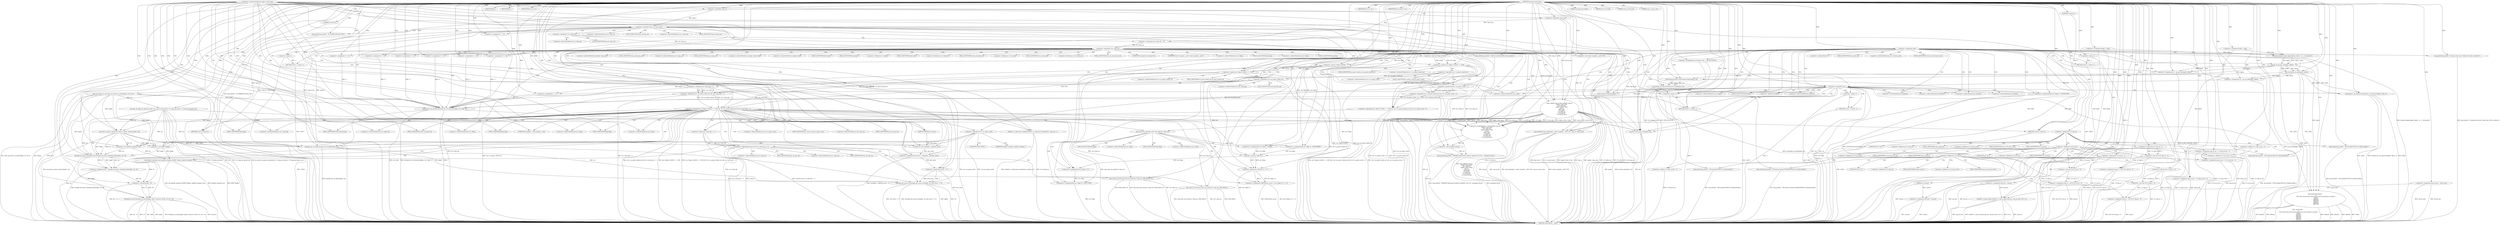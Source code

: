digraph hostapd_notif_assoc {  
"1000116" [label = "(METHOD,hostapd_notif_assoc)" ]
"1000617" [label = "(METHOD_RETURN,int __cdecl)" ]
"1000117" [label = "(PARAM,hostapd_data *hapd)" ]
"1000118" [label = "(PARAM,const u8 *addr)" ]
"1000119" [label = "(PARAM,const u8 *req_ies)" ]
"1000120" [label = "(PARAM,size_t req_ies_len)" ]
"1000121" [label = "(PARAM,int reassoc)" ]
"1000138" [label = "(<operator>.assignment,hapda = hapd)" ]
"1000141" [label = "(<operator>.assignment,addra = addr)" ]
"1000144" [label = "(<operator>.assignment,req_iesa = req_ies)" ]
"1000147" [label = "(<operator>.assignment,req_ies_lena = req_ies_len)" ]
"1000150" [label = "(<operator>.assignment,reassoca = reassoc)" ]
"1000154" [label = "(<operator>.logicalNot,!addr)" ]
"1000157" [label = "(wpa_printf,wpa_printf(2, \"hostapd_notif_assoc: Skip event with no address\"))" ]
"1000160" [label = "(RETURN,return -1;,return -1;)" ]
"1000161" [label = "(<operator>.minus,-1)" ]
"1000163" [label = "(hostapd_logger,hostapd_logger(hapda, addra, 1u, 2, \"associated\"))" ]
"1000169" [label = "(ieee802_11_parse_elems,ieee802_11_parse_elems(req_iesa, req_ies_lena, &v12, 0))" ]
"1000180" [label = "(<operator>.assignment,wpa_ie = (u8 *)(v12.wps_ie - 2))" ]
"1000182" [label = "(<operator>.cast,(u8 *)(v12.wps_ie - 2))" ]
"1000184" [label = "(<operator>.subtraction,v12.wps_ie - 2)" ]
"1000189" [label = "(<operator>.assignment,wpa_ie_len = v12.wps_ie_len + 2)" ]
"1000191" [label = "(<operator>.addition,v12.wps_ie_len + 2)" ]
"1000196" [label = "(wpa_printf,wpa_printf(2, \"STA included WPS IE in (Re)AssocReq\"))" ]
"1000205" [label = "(<operator>.assignment,wpa_ie = (u8 *)(v12.rsn_ie - 2))" ]
"1000207" [label = "(<operator>.cast,(u8 *)(v12.rsn_ie - 2))" ]
"1000209" [label = "(<operator>.subtraction,v12.rsn_ie - 2)" ]
"1000214" [label = "(<operator>.assignment,wpa_ie_len = v12.rsn_ie_len + 2)" ]
"1000216" [label = "(<operator>.addition,v12.rsn_ie_len + 2)" ]
"1000221" [label = "(wpa_printf,wpa_printf(2, \"STA included RSN IE in (Re)AssocReq\"))" ]
"1000230" [label = "(<operator>.assignment,wpa_ie = (u8 *)(v12.wpa_ie - 2))" ]
"1000232" [label = "(<operator>.cast,(u8 *)(v12.wpa_ie - 2))" ]
"1000234" [label = "(<operator>.subtraction,v12.wpa_ie - 2)" ]
"1000239" [label = "(<operator>.assignment,wpa_ie_len = v12.wpa_ie_len + 2)" ]
"1000241" [label = "(<operator>.addition,v12.wpa_ie_len + 2)" ]
"1000246" [label = "(wpa_printf,wpa_printf(2, \"STA included WPA IE in (Re)AssocReq\"))" ]
"1000251" [label = "(IDENTIFIER,L,)" ]
"1000252" [label = "(IDENTIFIER,L,)" ]
"1000253" [label = "(wpa_printf,wpa_printf(2, \"STA did not include WPS/RSN/WPA IE in (Re)AssocReq\"))" ]
"1000256" [label = "(<operator>.assignment,sta = ap_get_sta(hapda, addra))" ]
"1000258" [label = "(ap_get_sta,ap_get_sta(hapda, addra))" ]
"1000262" [label = "(IDENTIFIER,sta,if ( sta ))" ]
"1000264" [label = "(CFXTristimulus2lms,CFXTristimulus2lms(hapda, sta))" ]
"1000267" [label = "(accounting_sta_stop,accounting_sta_stop(hapda, sta))" ]
"1000270" [label = "(<operator>.assignment,sta->timeout_next = STA_NULLFUNC)" ]
"1000277" [label = "(<operator>.assignment,sta = ap_sta_add(hapda, addra))" ]
"1000279" [label = "(ap_sta_add,ap_sta_add(hapda, addra))" ]
"1000283" [label = "(<operator>.logicalNot,!sta)" ]
"1000286" [label = "(hostapd_drv_sta_disassoc,hostapd_drv_sta_disassoc(hapda, addra, 5))" ]
"1000290" [label = "(RETURN,return -1;,return -1;)" ]
"1000291" [label = "(<operator>.minus,-1)" ]
"1000293" [label = "(<operators>.assignmentAnd,sta->flags &= 0xFFFECFFF)" ]
"1000299" [label = "(wpa_printf,wpa_printf(\n      3,\n      \"STA %02x:%02x:%02x:%02x:%02x:%02x not allowed to connect\",\n      *addra,\n      addra[1],\n      addra[2],\n      addra[3],\n      addra[4],\n      addra[5]))" ]
"1000319" [label = "(<operator>.assignment,v7 = 1)" ]
"1000323" [label = "(hostapd_drv_sta_disassoc,hostapd_drv_sta_disassoc(hapda, sta->addr, v7))" ]
"1000329" [label = "(ap_free_sta,ap_free_sta(hapda, sta))" ]
"1000332" [label = "(RETURN,return -1;,return -1;)" ]
"1000333" [label = "(<operator>.minus,-1)" ]
"1000335" [label = "(mbo_ap_check_sta_assoc,mbo_ap_check_sta_assoc(hapda, sta, &v12))" ]
"1000340" [label = "(ap_copy_sta_supp_op_classes,ap_copy_sta_supp_op_classes(sta, v12.supp_op_classes, v12.supp_op_classes_len))" ]
"1000356" [label = "(<operator>.logicalOr,!wpa_ie || !wpa_ie_len)" ]
"1000357" [label = "(<operator>.logicalNot,!wpa_ie)" ]
"1000359" [label = "(<operator>.logicalNot,!wpa_ie_len)" ]
"1000362" [label = "(wpa_printf,wpa_printf(2, \"No WPA/RSN IE from STA\"))" ]
"1000365" [label = "(<operator>.assignment,v7 = 13)" ]
"1000370" [label = "(<operator>.logicalNot,!sta->wpa_sm)" ]
"1000375" [label = "(<operator>.assignment,sta->wpa_sm = v5)" ]
"1000381" [label = "(<operator>.logicalNot,!sta->wpa_sm)" ]
"1000386" [label = "(wpa_printf,wpa_printf(5, \"Failed to initialize WPA state machine\"))" ]
"1000389" [label = "(RETURN,return -1;,return -1;)" ]
"1000390" [label = "(<operator>.minus,-1)" ]
"1000392" [label = "(<operator>.assignment,res = wpa_validate_wpa_ie(\n            hapda->wpa_auth,\n            sta->wpa_sm,\n            hapda->iface->freq,\n            wpa_ie,\n            wpa_ie_len,\n            v12.mdie,\n            v12.mdie_len,\n            v12.owe_dh,\n            v12.owe_dh_len))" ]
"1000394" [label = "(wpa_validate_wpa_ie,wpa_validate_wpa_ie(\n            hapda->wpa_auth,\n            sta->wpa_sm,\n            hapda->iface->freq,\n            wpa_ie,\n            wpa_ie_len,\n            v12.mdie,\n            v12.mdie_len,\n            v12.owe_dh,\n            v12.owe_dh_len))" ]
"1000421" [label = "(IDENTIFIER,res,if ( res ))" ]
"1000423" [label = "(wpa_printf,wpa_printf(2, \"WPA/RSN information element rejected? (res %u)\", (unsigned int)res))" ]
"1000426" [label = "(<operator>.cast,(unsigned int)res)" ]
"1000429" [label = "(wpa_hexdump,wpa_hexdump(2, (const unsigned __int8 *)\"IE\", wpa_ie, wpa_ie_len))" ]
"1000431" [label = "(<operator>.cast,(const unsigned __int8 *)\"IE\")" ]
"1000437" [label = "(IDENTIFIER,res,switch ( res ))" ]
"1000440" [label = "(<operator>.assignment,v7 = 18)" ]
"1000445" [label = "(<operator>.assignment,v7 = 19)" ]
"1000450" [label = "(<operator>.assignment,v7 = 20)" ]
"1000455" [label = "(<operator>.assignment,v7 = 13)" ]
"1000460" [label = "(<operator>.assignment,v7 = 24)" ]
"1000465" [label = "(<operator>.assignment,v7 = 13)" ]
"1000471" [label = "(<operator>.logicalAnd,(sta->flags & 0x402) == 1026 && !sta->sa_query_timed_out && sta->sa_query_count > 0)" ]
"1000472" [label = "(<operator>.equals,(sta->flags & 0x402) == 1026)" ]
"1000473" [label = "(<operator>.and,sta->flags & 0x402)" ]
"1000479" [label = "(<operator>.logicalAnd,!sta->sa_query_timed_out && sta->sa_query_count > 0)" ]
"1000480" [label = "(<operator>.logicalNot,!sta->sa_query_timed_out)" ]
"1000484" [label = "(<operator>.greaterThan,sta->sa_query_count > 0)" ]
"1000489" [label = "(ap_check_sa_query_timeout,ap_check_sa_query_timeout(hapda, sta))" ]
"1000493" [label = "(<operator>.logicalAnd,(sta->flags & 0x402) == 1026 && !sta->sa_query_timed_out && sta->auth_alg != 2)" ]
"1000494" [label = "(<operator>.equals,(sta->flags & 0x402) == 1026)" ]
"1000495" [label = "(<operator>.and,sta->flags & 0x402)" ]
"1000501" [label = "(<operator>.logicalAnd,!sta->sa_query_timed_out && sta->auth_alg != 2)" ]
"1000502" [label = "(<operator>.logicalNot,!sta->sa_query_timed_out)" ]
"1000506" [label = "(<operator>.notEquals,sta->auth_alg != 2)" ]
"1000513" [label = "(<operator>.logicalNot,!sta->sa_query_count)" ]
"1000517" [label = "(xdr_ypbind_resptype_0,xdr_ypbind_resptype_0((XDR *)hapda, (ypbind_resptype *)sta))" ]
"1000518" [label = "(<operator>.cast,(XDR *)hapda)" ]
"1000521" [label = "(<operator>.cast,(ypbind_resptype *)sta)" ]
"1000524" [label = "(<operator>.assignment,eid = hostapd_eid_assoc_comeback_time(hapda, sta, v9))" ]
"1000526" [label = "(hostapd_eid_assoc_comeback_time,hostapd_eid_assoc_comeback_time(hapda, sta, v9))" ]
"1000530" [label = "(hostapd_sta_assoc,hostapd_sta_assoc(hapda, addra, reassoca, 0x1Eu, v9, eid - v9))" ]
"1000536" [label = "(<operator>.subtraction,eid - v9)" ]
"1000539" [label = "(RETURN,return 0;,return 0;)" ]
"1000540" [label = "(LITERAL,0,return 0;)" ]
"1000542" [label = "(wpa_auth_uses_mfp,wpa_auth_uses_mfp(sta->wpa_sm))" ]
"1000546" [label = "(<operators>.assignmentOr,sta->flags |= 0x400u)" ]
"1000552" [label = "(<operators>.assignmentAnd,sta->flags &= 0xFFFFFBFF)" ]
"1000557" [label = "(<operator>.assignment,LOBYTE(new_assoc) = (sta->flags & 2) == 0)" ]
"1000558" [label = "(LOBYTE,LOBYTE(new_assoc))" ]
"1000560" [label = "(<operator>.equals,(sta->flags & 2) == 0)" ]
"1000561" [label = "(<operator>.and,sta->flags & 2)" ]
"1000567" [label = "(<operator>.assignment,new_assoc = (unsigned __int8)new_assoc)" ]
"1000569" [label = "(<operator>.cast,(unsigned __int8)new_assoc)" ]
"1000572" [label = "(<operators>.assignmentOr,sta->flags |= 3u)" ]
"1000577" [label = "(<operators>.assignmentAnd,sta->flags &= 0xFFF7FFFF)" ]
"1000582" [label = "(hostapd_set_sta_flags,hostapd_set_sta_flags(hapda, sta))" ]
"1000586" [label = "(<operator>.logicalAnd,reassoca && sta->auth_alg == 2)" ]
"1000588" [label = "(<operator>.equals,sta->auth_alg == 2)" ]
"1000593" [label = "(wpa_auth_sm_event,wpa_auth_sm_event(sta->wpa_sm, WPA_ASSOC_FT))" ]
"1000599" [label = "(wpa_auth_sm_event,wpa_auth_sm_event(sta->wpa_sm, WPA_ASSOC))" ]
"1000604" [label = "(hostapd_new_assoc_sta,hostapd_new_assoc_sta(hapda, sta, new_assoc == 0))" ]
"1000607" [label = "(<operator>.equals,new_assoc == 0)" ]
"1000610" [label = "(ieee802_1x_notify_port_enabled,ieee802_1x_notify_port_enabled(sta->eapol_sm, 1))" ]
"1000615" [label = "(RETURN,return 0;,return 0;)" ]
"1000616" [label = "(LITERAL,0,return 0;)" ]
"1000172" [label = "(<operator>.addressOf,&v12)" ]
"1000176" [label = "(<operator>.fieldAccess,v12.wps_ie)" ]
"1000178" [label = "(FIELD_IDENTIFIER,wps_ie,wps_ie)" ]
"1000183" [label = "(UNKNOWN,u8 *,u8 *)" ]
"1000185" [label = "(<operator>.fieldAccess,v12.wps_ie)" ]
"1000187" [label = "(FIELD_IDENTIFIER,wps_ie,wps_ie)" ]
"1000192" [label = "(<operator>.fieldAccess,v12.wps_ie_len)" ]
"1000194" [label = "(FIELD_IDENTIFIER,wps_ie_len,wps_ie_len)" ]
"1000201" [label = "(<operator>.fieldAccess,v12.rsn_ie)" ]
"1000203" [label = "(FIELD_IDENTIFIER,rsn_ie,rsn_ie)" ]
"1000208" [label = "(UNKNOWN,u8 *,u8 *)" ]
"1000210" [label = "(<operator>.fieldAccess,v12.rsn_ie)" ]
"1000212" [label = "(FIELD_IDENTIFIER,rsn_ie,rsn_ie)" ]
"1000217" [label = "(<operator>.fieldAccess,v12.rsn_ie_len)" ]
"1000219" [label = "(FIELD_IDENTIFIER,rsn_ie_len,rsn_ie_len)" ]
"1000226" [label = "(<operator>.fieldAccess,v12.wpa_ie)" ]
"1000228" [label = "(FIELD_IDENTIFIER,wpa_ie,wpa_ie)" ]
"1000233" [label = "(UNKNOWN,u8 *,u8 *)" ]
"1000235" [label = "(<operator>.fieldAccess,v12.wpa_ie)" ]
"1000237" [label = "(FIELD_IDENTIFIER,wpa_ie,wpa_ie)" ]
"1000242" [label = "(<operator>.fieldAccess,v12.wpa_ie_len)" ]
"1000244" [label = "(FIELD_IDENTIFIER,wpa_ie_len,wpa_ie_len)" ]
"1000271" [label = "(<operator>.indirectFieldAccess,sta->timeout_next)" ]
"1000273" [label = "(FIELD_IDENTIFIER,timeout_next,timeout_next)" ]
"1000294" [label = "(<operator>.indirectFieldAccess,sta->flags)" ]
"1000296" [label = "(FIELD_IDENTIFIER,flags,flags)" ]
"1000302" [label = "(<operator>.indirection,*addra)" ]
"1000304" [label = "(<operator>.indirectIndexAccess,addra[1])" ]
"1000307" [label = "(<operator>.indirectIndexAccess,addra[2])" ]
"1000310" [label = "(<operator>.indirectIndexAccess,addra[3])" ]
"1000313" [label = "(<operator>.indirectIndexAccess,addra[4])" ]
"1000316" [label = "(<operator>.indirectIndexAccess,addra[5])" ]
"1000325" [label = "(<operator>.indirectFieldAccess,sta->addr)" ]
"1000327" [label = "(FIELD_IDENTIFIER,addr,addr)" ]
"1000349" [label = "(<operator>.indirectFieldAccess,hapda->conf->wpa)" ]
"1000371" [label = "(<operator>.indirectFieldAccess,sta->wpa_sm)" ]
"1000373" [label = "(FIELD_IDENTIFIER,wpa_sm,wpa_sm)" ]
"1000376" [label = "(<operator>.indirectFieldAccess,sta->wpa_sm)" ]
"1000378" [label = "(FIELD_IDENTIFIER,wpa_sm,wpa_sm)" ]
"1000382" [label = "(<operator>.indirectFieldAccess,sta->wpa_sm)" ]
"1000384" [label = "(FIELD_IDENTIFIER,wpa_sm,wpa_sm)" ]
"1000395" [label = "(<operator>.indirectFieldAccess,hapda->wpa_auth)" ]
"1000397" [label = "(FIELD_IDENTIFIER,wpa_auth,wpa_auth)" ]
"1000398" [label = "(<operator>.indirectFieldAccess,sta->wpa_sm)" ]
"1000400" [label = "(FIELD_IDENTIFIER,wpa_sm,wpa_sm)" ]
"1000401" [label = "(<operator>.indirectFieldAccess,hapda->iface->freq)" ]
"1000402" [label = "(<operator>.indirectFieldAccess,hapda->iface)" ]
"1000404" [label = "(FIELD_IDENTIFIER,iface,iface)" ]
"1000405" [label = "(FIELD_IDENTIFIER,freq,freq)" ]
"1000408" [label = "(<operator>.fieldAccess,v12.mdie)" ]
"1000410" [label = "(FIELD_IDENTIFIER,mdie,mdie)" ]
"1000411" [label = "(<operator>.fieldAccess,v12.mdie_len)" ]
"1000413" [label = "(FIELD_IDENTIFIER,mdie_len,mdie_len)" ]
"1000414" [label = "(<operator>.fieldAccess,v12.owe_dh)" ]
"1000416" [label = "(FIELD_IDENTIFIER,owe_dh,owe_dh)" ]
"1000417" [label = "(<operator>.fieldAccess,v12.owe_dh_len)" ]
"1000419" [label = "(FIELD_IDENTIFIER,owe_dh_len,owe_dh_len)" ]
"1000427" [label = "(UNKNOWN,unsigned int,unsigned int)" ]
"1000432" [label = "(UNKNOWN,const unsigned __int8 *,const unsigned __int8 *)" ]
"1000474" [label = "(<operator>.indirectFieldAccess,sta->flags)" ]
"1000476" [label = "(FIELD_IDENTIFIER,flags,flags)" ]
"1000481" [label = "(<operator>.indirectFieldAccess,sta->sa_query_timed_out)" ]
"1000483" [label = "(FIELD_IDENTIFIER,sa_query_timed_out,sa_query_timed_out)" ]
"1000485" [label = "(<operator>.indirectFieldAccess,sta->sa_query_count)" ]
"1000487" [label = "(FIELD_IDENTIFIER,sa_query_count,sa_query_count)" ]
"1000496" [label = "(<operator>.indirectFieldAccess,sta->flags)" ]
"1000498" [label = "(FIELD_IDENTIFIER,flags,flags)" ]
"1000503" [label = "(<operator>.indirectFieldAccess,sta->sa_query_timed_out)" ]
"1000505" [label = "(FIELD_IDENTIFIER,sa_query_timed_out,sa_query_timed_out)" ]
"1000507" [label = "(<operator>.indirectFieldAccess,sta->auth_alg)" ]
"1000509" [label = "(FIELD_IDENTIFIER,auth_alg,auth_alg)" ]
"1000514" [label = "(<operator>.indirectFieldAccess,sta->sa_query_count)" ]
"1000516" [label = "(FIELD_IDENTIFIER,sa_query_count,sa_query_count)" ]
"1000519" [label = "(UNKNOWN,XDR *,XDR *)" ]
"1000522" [label = "(UNKNOWN,ypbind_resptype *,ypbind_resptype *)" ]
"1000543" [label = "(<operator>.indirectFieldAccess,sta->wpa_sm)" ]
"1000545" [label = "(FIELD_IDENTIFIER,wpa_sm,wpa_sm)" ]
"1000547" [label = "(<operator>.indirectFieldAccess,sta->flags)" ]
"1000549" [label = "(FIELD_IDENTIFIER,flags,flags)" ]
"1000553" [label = "(<operator>.indirectFieldAccess,sta->flags)" ]
"1000555" [label = "(FIELD_IDENTIFIER,flags,flags)" ]
"1000562" [label = "(<operator>.indirectFieldAccess,sta->flags)" ]
"1000564" [label = "(FIELD_IDENTIFIER,flags,flags)" ]
"1000570" [label = "(UNKNOWN,unsigned __int8,unsigned __int8)" ]
"1000573" [label = "(<operator>.indirectFieldAccess,sta->flags)" ]
"1000575" [label = "(FIELD_IDENTIFIER,flags,flags)" ]
"1000578" [label = "(<operator>.indirectFieldAccess,sta->flags)" ]
"1000580" [label = "(FIELD_IDENTIFIER,flags,flags)" ]
"1000589" [label = "(<operator>.indirectFieldAccess,sta->auth_alg)" ]
"1000591" [label = "(FIELD_IDENTIFIER,auth_alg,auth_alg)" ]
"1000594" [label = "(<operator>.indirectFieldAccess,sta->wpa_sm)" ]
"1000596" [label = "(FIELD_IDENTIFIER,wpa_sm,wpa_sm)" ]
"1000600" [label = "(<operator>.indirectFieldAccess,sta->wpa_sm)" ]
"1000602" [label = "(FIELD_IDENTIFIER,wpa_sm,wpa_sm)" ]
"1000611" [label = "(<operator>.indirectFieldAccess,sta->eapol_sm)" ]
"1000613" [label = "(FIELD_IDENTIFIER,eapol_sm,eapol_sm)" ]
  "1000290" -> "1000617"  [ label = "DDG: <RET>"] 
  "1000615" -> "1000617"  [ label = "DDG: <RET>"] 
  "1000389" -> "1000617"  [ label = "DDG: <RET>"] 
  "1000332" -> "1000617"  [ label = "DDG: <RET>"] 
  "1000539" -> "1000617"  [ label = "DDG: <RET>"] 
  "1000277" -> "1000617"  [ label = "DDG: ap_sta_add(hapda, addra)"] 
  "1000258" -> "1000617"  [ label = "DDG: addra"] 
  "1000530" -> "1000617"  [ label = "DDG: hostapd_sta_assoc(hapda, addra, reassoca, 0x1Eu, v9, eid - v9)"] 
  "1000180" -> "1000617"  [ label = "DDG: wpa_ie"] 
  "1000293" -> "1000617"  [ label = "DDG: sta->flags"] 
  "1000161" -> "1000617"  [ label = "DDG: -1"] 
  "1000267" -> "1000617"  [ label = "DDG: accounting_sta_stop(hapda, sta)"] 
  "1000530" -> "1000617"  [ label = "DDG: reassoca"] 
  "1000582" -> "1000617"  [ label = "DDG: hostapd_set_sta_flags(hapda, sta)"] 
  "1000494" -> "1000617"  [ label = "DDG: sta->flags & 0x402"] 
  "1000340" -> "1000617"  [ label = "DDG: v12.supp_op_classes"] 
  "1000517" -> "1000617"  [ label = "DDG: (XDR *)hapda"] 
  "1000599" -> "1000617"  [ label = "DDG: sta->wpa_sm"] 
  "1000577" -> "1000617"  [ label = "DDG: sta->flags"] 
  "1000299" -> "1000617"  [ label = "DDG: addra[5]"] 
  "1000189" -> "1000617"  [ label = "DDG: v12.wps_ie_len + 2"] 
  "1000530" -> "1000617"  [ label = "DDG: eid - v9"] 
  "1000501" -> "1000617"  [ label = "DDG: !sta->sa_query_timed_out"] 
  "1000392" -> "1000617"  [ label = "DDG: wpa_validate_wpa_ie(\n            hapda->wpa_auth,\n            sta->wpa_sm,\n            hapda->iface->freq,\n            wpa_ie,\n            wpa_ie_len,\n            v12.mdie,\n            v12.mdie_len,\n            v12.owe_dh,\n            v12.owe_dh_len)"] 
  "1000394" -> "1000617"  [ label = "DDG: wpa_ie_len"] 
  "1000335" -> "1000617"  [ label = "DDG: mbo_ap_check_sta_assoc(hapda, sta, &v12)"] 
  "1000163" -> "1000617"  [ label = "DDG: hostapd_logger(hapda, addra, 1u, 2, \"associated\")"] 
  "1000138" -> "1000617"  [ label = "DDG: hapda"] 
  "1000299" -> "1000617"  [ label = "DDG: addra[2]"] 
  "1000495" -> "1000617"  [ label = "DDG: sta->flags"] 
  "1000323" -> "1000617"  [ label = "DDG: sta->addr"] 
  "1000329" -> "1000617"  [ label = "DDG: hapda"] 
  "1000588" -> "1000617"  [ label = "DDG: sta->auth_alg"] 
  "1000517" -> "1000617"  [ label = "DDG: xdr_ypbind_resptype_0((XDR *)hapda, (ypbind_resptype *)sta)"] 
  "1000256" -> "1000617"  [ label = "DDG: ap_get_sta(hapda, addra)"] 
  "1000141" -> "1000617"  [ label = "DDG: addra"] 
  "1000394" -> "1000617"  [ label = "DDG: v12.owe_dh_len"] 
  "1000182" -> "1000617"  [ label = "DDG: v12.wps_ie - 2"] 
  "1000429" -> "1000617"  [ label = "DDG: (const unsigned __int8 *)\"IE\""] 
  "1000610" -> "1000617"  [ label = "DDG: sta->eapol_sm"] 
  "1000593" -> "1000617"  [ label = "DDG: sta->wpa_sm"] 
  "1000604" -> "1000617"  [ label = "DDG: hapda"] 
  "1000323" -> "1000617"  [ label = "DDG: hostapd_drv_sta_disassoc(hapda, sta->addr, v7)"] 
  "1000513" -> "1000617"  [ label = "DDG: sta->sa_query_count"] 
  "1000394" -> "1000617"  [ label = "DDG: hapda->iface->freq"] 
  "1000246" -> "1000617"  [ label = "DDG: wpa_printf(2, \"STA included WPA IE in (Re)AssocReq\")"] 
  "1000157" -> "1000617"  [ label = "DDG: wpa_printf(2, \"hostapd_notif_assoc: Skip event with no address\")"] 
  "1000299" -> "1000617"  [ label = "DDG: addra[4]"] 
  "1000216" -> "1000617"  [ label = "DDG: v12.rsn_ie_len"] 
  "1000392" -> "1000617"  [ label = "DDG: res"] 
  "1000221" -> "1000617"  [ label = "DDG: wpa_printf(2, \"STA included RSN IE in (Re)AssocReq\")"] 
  "1000394" -> "1000617"  [ label = "DDG: wpa_ie"] 
  "1000593" -> "1000617"  [ label = "DDG: WPA_ASSOC_FT"] 
  "1000150" -> "1000617"  [ label = "DDG: reassoc"] 
  "1000232" -> "1000617"  [ label = "DDG: v12.wpa_ie - 2"] 
  "1000121" -> "1000617"  [ label = "DDG: reassoc"] 
  "1000270" -> "1000617"  [ label = "DDG: STA_NULLFUNC"] 
  "1000283" -> "1000617"  [ label = "DDG: !sta"] 
  "1000356" -> "1000617"  [ label = "DDG: !wpa_ie || !wpa_ie_len"] 
  "1000381" -> "1000617"  [ label = "DDG: sta->wpa_sm"] 
  "1000493" -> "1000617"  [ label = "DDG: !sta->sa_query_timed_out && sta->auth_alg != 2"] 
  "1000480" -> "1000617"  [ label = "DDG: sta->sa_query_timed_out"] 
  "1000586" -> "1000617"  [ label = "DDG: sta->auth_alg == 2"] 
  "1000239" -> "1000617"  [ label = "DDG: v12.wpa_ie_len + 2"] 
  "1000299" -> "1000617"  [ label = "DDG: *addra"] 
  "1000513" -> "1000617"  [ label = "DDG: !sta->sa_query_count"] 
  "1000604" -> "1000617"  [ label = "DDG: sta"] 
  "1000607" -> "1000617"  [ label = "DDG: new_assoc"] 
  "1000340" -> "1000617"  [ label = "DDG: sta"] 
  "1000557" -> "1000617"  [ label = "DDG: LOBYTE(new_assoc)"] 
  "1000423" -> "1000617"  [ label = "DDG: (unsigned int)res"] 
  "1000147" -> "1000617"  [ label = "DDG: req_ies_len"] 
  "1000340" -> "1000617"  [ label = "DDG: v12.supp_op_classes_len"] 
  "1000479" -> "1000617"  [ label = "DDG: !sta->sa_query_timed_out"] 
  "1000180" -> "1000617"  [ label = "DDG: (u8 *)(v12.wps_ie - 2)"] 
  "1000599" -> "1000617"  [ label = "DDG: WPA_ASSOC"] 
  "1000147" -> "1000617"  [ label = "DDG: req_ies_lena"] 
  "1000253" -> "1000617"  [ label = "DDG: wpa_printf(2, \"STA did not include WPS/RSN/WPA IE in (Re)AssocReq\")"] 
  "1000154" -> "1000617"  [ label = "DDG: addr"] 
  "1000299" -> "1000617"  [ label = "DDG: addra[3]"] 
  "1000189" -> "1000617"  [ label = "DDG: wpa_ie_len"] 
  "1000501" -> "1000617"  [ label = "DDG: sta->auth_alg != 2"] 
  "1000604" -> "1000617"  [ label = "DDG: new_assoc == 0"] 
  "1000526" -> "1000617"  [ label = "DDG: sta"] 
  "1000214" -> "1000617"  [ label = "DDG: wpa_ie_len"] 
  "1000270" -> "1000617"  [ label = "DDG: sta->timeout_next"] 
  "1000299" -> "1000617"  [ label = "DDG: addra[1]"] 
  "1000524" -> "1000617"  [ label = "DDG: hostapd_eid_assoc_comeback_time(hapda, sta, v9)"] 
  "1000286" -> "1000617"  [ label = "DDG: addra"] 
  "1000230" -> "1000617"  [ label = "DDG: (u8 *)(v12.wpa_ie - 2)"] 
  "1000394" -> "1000617"  [ label = "DDG: hapda->wpa_auth"] 
  "1000184" -> "1000617"  [ label = "DDG: v12.wps_ie"] 
  "1000205" -> "1000617"  [ label = "DDG: (u8 *)(v12.rsn_ie - 2)"] 
  "1000356" -> "1000617"  [ label = "DDG: !wpa_ie_len"] 
  "1000375" -> "1000617"  [ label = "DDG: v5"] 
  "1000169" -> "1000617"  [ label = "DDG: req_iesa"] 
  "1000291" -> "1000617"  [ label = "DDG: -1"] 
  "1000286" -> "1000617"  [ label = "DDG: hostapd_drv_sta_disassoc(hapda, addra, 5)"] 
  "1000593" -> "1000617"  [ label = "DDG: wpa_auth_sm_event(sta->wpa_sm, WPA_ASSOC_FT)"] 
  "1000230" -> "1000617"  [ label = "DDG: wpa_ie"] 
  "1000599" -> "1000617"  [ label = "DDG: wpa_auth_sm_event(sta->wpa_sm, WPA_ASSOC)"] 
  "1000286" -> "1000617"  [ label = "DDG: hapda"] 
  "1000557" -> "1000617"  [ label = "DDG: (sta->flags & 2) == 0"] 
  "1000394" -> "1000617"  [ label = "DDG: v12.mdie_len"] 
  "1000502" -> "1000617"  [ label = "DDG: sta->sa_query_timed_out"] 
  "1000530" -> "1000617"  [ label = "DDG: v9"] 
  "1000169" -> "1000617"  [ label = "DDG: req_ies_lena"] 
  "1000394" -> "1000617"  [ label = "DDG: v12.mdie"] 
  "1000429" -> "1000617"  [ label = "DDG: wpa_ie"] 
  "1000207" -> "1000617"  [ label = "DDG: v12.rsn_ie - 2"] 
  "1000586" -> "1000617"  [ label = "DDG: reassoca"] 
  "1000279" -> "1000617"  [ label = "DDG: addra"] 
  "1000394" -> "1000617"  [ label = "DDG: sta->wpa_sm"] 
  "1000471" -> "1000617"  [ label = "DDG: !sta->sa_query_timed_out && sta->sa_query_count > 0"] 
  "1000506" -> "1000617"  [ label = "DDG: sta->auth_alg"] 
  "1000530" -> "1000617"  [ label = "DDG: addra"] 
  "1000423" -> "1000617"  [ label = "DDG: wpa_printf(2, \"WPA/RSN information element rejected? (res %u)\", (unsigned int)res)"] 
  "1000191" -> "1000617"  [ label = "DDG: v12.wps_ie_len"] 
  "1000567" -> "1000617"  [ label = "DDG: (unsigned __int8)new_assoc"] 
  "1000323" -> "1000617"  [ label = "DDG: v7"] 
  "1000335" -> "1000617"  [ label = "DDG: hapda"] 
  "1000536" -> "1000617"  [ label = "DDG: eid"] 
  "1000489" -> "1000617"  [ label = "DDG: ap_check_sa_query_timeout(hapda, sta)"] 
  "1000205" -> "1000617"  [ label = "DDG: wpa_ie"] 
  "1000586" -> "1000617"  [ label = "DDG: reassoca && sta->auth_alg == 2"] 
  "1000329" -> "1000617"  [ label = "DDG: ap_free_sta(hapda, sta)"] 
  "1000196" -> "1000617"  [ label = "DDG: wpa_printf(2, \"STA included WPS IE in (Re)AssocReq\")"] 
  "1000299" -> "1000617"  [ label = "DDG: wpa_printf(\n      3,\n      \"STA %02x:%02x:%02x:%02x:%02x:%02x not allowed to connect\",\n      *addra,\n      addra[1],\n      addra[2],\n      addra[3],\n      addra[4],\n      addra[5])"] 
  "1000610" -> "1000617"  [ label = "DDG: ieee802_1x_notify_port_enabled(sta->eapol_sm, 1)"] 
  "1000426" -> "1000617"  [ label = "DDG: res"] 
  "1000241" -> "1000617"  [ label = "DDG: v12.wpa_ie_len"] 
  "1000479" -> "1000617"  [ label = "DDG: sta->sa_query_count > 0"] 
  "1000169" -> "1000617"  [ label = "DDG: ieee802_11_parse_elems(req_iesa, req_ies_lena, &v12, 0)"] 
  "1000493" -> "1000617"  [ label = "DDG: (sta->flags & 0x402) == 1026"] 
  "1000493" -> "1000617"  [ label = "DDG: (sta->flags & 0x402) == 1026 && !sta->sa_query_timed_out && sta->auth_alg != 2"] 
  "1000138" -> "1000617"  [ label = "DDG: hapd"] 
  "1000264" -> "1000617"  [ label = "DDG: CFXTristimulus2lms(hapda, sta)"] 
  "1000144" -> "1000617"  [ label = "DDG: req_iesa"] 
  "1000214" -> "1000617"  [ label = "DDG: v12.rsn_ie_len + 2"] 
  "1000356" -> "1000617"  [ label = "DDG: !wpa_ie"] 
  "1000209" -> "1000617"  [ label = "DDG: v12.rsn_ie"] 
  "1000283" -> "1000617"  [ label = "DDG: sta"] 
  "1000604" -> "1000617"  [ label = "DDG: hostapd_new_assoc_sta(hapda, sta, new_assoc == 0)"] 
  "1000340" -> "1000617"  [ label = "DDG: ap_copy_sta_supp_op_classes(sta, v12.supp_op_classes, v12.supp_op_classes_len)"] 
  "1000517" -> "1000617"  [ label = "DDG: (ypbind_resptype *)sta"] 
  "1000429" -> "1000617"  [ label = "DDG: wpa_ie_len"] 
  "1000169" -> "1000617"  [ label = "DDG: &v12"] 
  "1000484" -> "1000617"  [ label = "DDG: sta->sa_query_count"] 
  "1000530" -> "1000617"  [ label = "DDG: hapda"] 
  "1000335" -> "1000617"  [ label = "DDG: &v12"] 
  "1000471" -> "1000617"  [ label = "DDG: (sta->flags & 0x402) == 1026 && !sta->sa_query_timed_out && sta->sa_query_count > 0"] 
  "1000154" -> "1000617"  [ label = "DDG: !addr"] 
  "1000542" -> "1000617"  [ label = "DDG: wpa_auth_uses_mfp(sta->wpa_sm)"] 
  "1000144" -> "1000617"  [ label = "DDG: req_ies"] 
  "1000381" -> "1000617"  [ label = "DDG: !sta->wpa_sm"] 
  "1000239" -> "1000617"  [ label = "DDG: wpa_ie_len"] 
  "1000560" -> "1000617"  [ label = "DDG: sta->flags & 2"] 
  "1000357" -> "1000617"  [ label = "DDG: wpa_ie"] 
  "1000429" -> "1000617"  [ label = "DDG: wpa_hexdump(2, (const unsigned __int8 *)\"IE\", wpa_ie, wpa_ie_len)"] 
  "1000362" -> "1000617"  [ label = "DDG: wpa_printf(2, \"No WPA/RSN IE from STA\")"] 
  "1000386" -> "1000617"  [ label = "DDG: wpa_printf(5, \"Failed to initialize WPA state machine\")"] 
  "1000390" -> "1000617"  [ label = "DDG: -1"] 
  "1000234" -> "1000617"  [ label = "DDG: v12.wpa_ie"] 
  "1000150" -> "1000617"  [ label = "DDG: reassoca"] 
  "1000394" -> "1000617"  [ label = "DDG: v12.owe_dh"] 
  "1000333" -> "1000617"  [ label = "DDG: -1"] 
  "1000359" -> "1000617"  [ label = "DDG: wpa_ie_len"] 
  "1000329" -> "1000617"  [ label = "DDG: sta"] 
  "1000160" -> "1000617"  [ label = "DDG: <RET>"] 
  "1000116" -> "1000117"  [ label = "DDG: "] 
  "1000116" -> "1000118"  [ label = "DDG: "] 
  "1000116" -> "1000119"  [ label = "DDG: "] 
  "1000116" -> "1000120"  [ label = "DDG: "] 
  "1000116" -> "1000121"  [ label = "DDG: "] 
  "1000116" -> "1000138"  [ label = "DDG: "] 
  "1000116" -> "1000141"  [ label = "DDG: "] 
  "1000116" -> "1000144"  [ label = "DDG: "] 
  "1000116" -> "1000147"  [ label = "DDG: "] 
  "1000121" -> "1000150"  [ label = "DDG: reassoc"] 
  "1000116" -> "1000150"  [ label = "DDG: "] 
  "1000116" -> "1000154"  [ label = "DDG: "] 
  "1000116" -> "1000157"  [ label = "DDG: "] 
  "1000161" -> "1000160"  [ label = "DDG: -1"] 
  "1000116" -> "1000161"  [ label = "DDG: "] 
  "1000138" -> "1000163"  [ label = "DDG: hapda"] 
  "1000116" -> "1000163"  [ label = "DDG: "] 
  "1000141" -> "1000163"  [ label = "DDG: addra"] 
  "1000144" -> "1000169"  [ label = "DDG: req_iesa"] 
  "1000116" -> "1000169"  [ label = "DDG: "] 
  "1000147" -> "1000169"  [ label = "DDG: req_ies_lena"] 
  "1000182" -> "1000180"  [ label = "DDG: v12.wps_ie - 2"] 
  "1000116" -> "1000180"  [ label = "DDG: "] 
  "1000184" -> "1000182"  [ label = "DDG: v12.wps_ie"] 
  "1000184" -> "1000182"  [ label = "DDG: 2"] 
  "1000116" -> "1000184"  [ label = "DDG: "] 
  "1000116" -> "1000189"  [ label = "DDG: "] 
  "1000116" -> "1000191"  [ label = "DDG: "] 
  "1000116" -> "1000196"  [ label = "DDG: "] 
  "1000207" -> "1000205"  [ label = "DDG: v12.rsn_ie - 2"] 
  "1000116" -> "1000205"  [ label = "DDG: "] 
  "1000209" -> "1000207"  [ label = "DDG: v12.rsn_ie"] 
  "1000209" -> "1000207"  [ label = "DDG: 2"] 
  "1000116" -> "1000209"  [ label = "DDG: "] 
  "1000116" -> "1000214"  [ label = "DDG: "] 
  "1000116" -> "1000216"  [ label = "DDG: "] 
  "1000116" -> "1000221"  [ label = "DDG: "] 
  "1000232" -> "1000230"  [ label = "DDG: v12.wpa_ie - 2"] 
  "1000116" -> "1000230"  [ label = "DDG: "] 
  "1000234" -> "1000232"  [ label = "DDG: v12.wpa_ie"] 
  "1000234" -> "1000232"  [ label = "DDG: 2"] 
  "1000116" -> "1000234"  [ label = "DDG: "] 
  "1000116" -> "1000239"  [ label = "DDG: "] 
  "1000116" -> "1000241"  [ label = "DDG: "] 
  "1000116" -> "1000246"  [ label = "DDG: "] 
  "1000116" -> "1000251"  [ label = "DDG: "] 
  "1000116" -> "1000252"  [ label = "DDG: "] 
  "1000116" -> "1000253"  [ label = "DDG: "] 
  "1000258" -> "1000256"  [ label = "DDG: hapda"] 
  "1000258" -> "1000256"  [ label = "DDG: addra"] 
  "1000116" -> "1000256"  [ label = "DDG: "] 
  "1000163" -> "1000258"  [ label = "DDG: hapda"] 
  "1000116" -> "1000258"  [ label = "DDG: "] 
  "1000163" -> "1000258"  [ label = "DDG: addra"] 
  "1000116" -> "1000262"  [ label = "DDG: "] 
  "1000258" -> "1000264"  [ label = "DDG: hapda"] 
  "1000116" -> "1000264"  [ label = "DDG: "] 
  "1000256" -> "1000264"  [ label = "DDG: sta"] 
  "1000264" -> "1000267"  [ label = "DDG: hapda"] 
  "1000116" -> "1000267"  [ label = "DDG: "] 
  "1000264" -> "1000267"  [ label = "DDG: sta"] 
  "1000116" -> "1000270"  [ label = "DDG: "] 
  "1000279" -> "1000277"  [ label = "DDG: hapda"] 
  "1000279" -> "1000277"  [ label = "DDG: addra"] 
  "1000116" -> "1000277"  [ label = "DDG: "] 
  "1000258" -> "1000279"  [ label = "DDG: hapda"] 
  "1000116" -> "1000279"  [ label = "DDG: "] 
  "1000258" -> "1000279"  [ label = "DDG: addra"] 
  "1000277" -> "1000283"  [ label = "DDG: sta"] 
  "1000116" -> "1000283"  [ label = "DDG: "] 
  "1000279" -> "1000286"  [ label = "DDG: hapda"] 
  "1000116" -> "1000286"  [ label = "DDG: "] 
  "1000279" -> "1000286"  [ label = "DDG: addra"] 
  "1000291" -> "1000290"  [ label = "DDG: -1"] 
  "1000116" -> "1000291"  [ label = "DDG: "] 
  "1000116" -> "1000293"  [ label = "DDG: "] 
  "1000116" -> "1000299"  [ label = "DDG: "] 
  "1000258" -> "1000299"  [ label = "DDG: addra"] 
  "1000279" -> "1000299"  [ label = "DDG: addra"] 
  "1000116" -> "1000319"  [ label = "DDG: "] 
  "1000267" -> "1000323"  [ label = "DDG: hapda"] 
  "1000279" -> "1000323"  [ label = "DDG: hapda"] 
  "1000335" -> "1000323"  [ label = "DDG: hapda"] 
  "1000116" -> "1000323"  [ label = "DDG: "] 
  "1000319" -> "1000323"  [ label = "DDG: v7"] 
  "1000450" -> "1000323"  [ label = "DDG: v7"] 
  "1000455" -> "1000323"  [ label = "DDG: v7"] 
  "1000440" -> "1000323"  [ label = "DDG: v7"] 
  "1000445" -> "1000323"  [ label = "DDG: v7"] 
  "1000365" -> "1000323"  [ label = "DDG: v7"] 
  "1000465" -> "1000323"  [ label = "DDG: v7"] 
  "1000460" -> "1000323"  [ label = "DDG: v7"] 
  "1000323" -> "1000329"  [ label = "DDG: hapda"] 
  "1000116" -> "1000329"  [ label = "DDG: "] 
  "1000267" -> "1000329"  [ label = "DDG: sta"] 
  "1000340" -> "1000329"  [ label = "DDG: sta"] 
  "1000283" -> "1000329"  [ label = "DDG: sta"] 
  "1000333" -> "1000332"  [ label = "DDG: -1"] 
  "1000116" -> "1000333"  [ label = "DDG: "] 
  "1000116" -> "1000335"  [ label = "DDG: "] 
  "1000335" -> "1000340"  [ label = "DDG: sta"] 
  "1000116" -> "1000340"  [ label = "DDG: "] 
  "1000357" -> "1000356"  [ label = "DDG: wpa_ie"] 
  "1000116" -> "1000357"  [ label = "DDG: "] 
  "1000359" -> "1000356"  [ label = "DDG: wpa_ie_len"] 
  "1000116" -> "1000359"  [ label = "DDG: "] 
  "1000116" -> "1000362"  [ label = "DDG: "] 
  "1000116" -> "1000365"  [ label = "DDG: "] 
  "1000116" -> "1000375"  [ label = "DDG: "] 
  "1000375" -> "1000381"  [ label = "DDG: sta->wpa_sm"] 
  "1000370" -> "1000381"  [ label = "DDG: sta->wpa_sm"] 
  "1000116" -> "1000386"  [ label = "DDG: "] 
  "1000390" -> "1000389"  [ label = "DDG: -1"] 
  "1000116" -> "1000390"  [ label = "DDG: "] 
  "1000394" -> "1000392"  [ label = "DDG: v12.owe_dh"] 
  "1000394" -> "1000392"  [ label = "DDG: hapda->iface->freq"] 
  "1000394" -> "1000392"  [ label = "DDG: v12.owe_dh_len"] 
  "1000394" -> "1000392"  [ label = "DDG: wpa_ie"] 
  "1000394" -> "1000392"  [ label = "DDG: wpa_ie_len"] 
  "1000394" -> "1000392"  [ label = "DDG: hapda->wpa_auth"] 
  "1000394" -> "1000392"  [ label = "DDG: sta->wpa_sm"] 
  "1000394" -> "1000392"  [ label = "DDG: v12.mdie_len"] 
  "1000394" -> "1000392"  [ label = "DDG: v12.mdie"] 
  "1000116" -> "1000392"  [ label = "DDG: "] 
  "1000381" -> "1000394"  [ label = "DDG: sta->wpa_sm"] 
  "1000357" -> "1000394"  [ label = "DDG: wpa_ie"] 
  "1000116" -> "1000394"  [ label = "DDG: "] 
  "1000359" -> "1000394"  [ label = "DDG: wpa_ie_len"] 
  "1000116" -> "1000421"  [ label = "DDG: "] 
  "1000116" -> "1000423"  [ label = "DDG: "] 
  "1000426" -> "1000423"  [ label = "DDG: res"] 
  "1000392" -> "1000426"  [ label = "DDG: res"] 
  "1000116" -> "1000426"  [ label = "DDG: "] 
  "1000116" -> "1000429"  [ label = "DDG: "] 
  "1000431" -> "1000429"  [ label = "DDG: \"IE\""] 
  "1000116" -> "1000431"  [ label = "DDG: "] 
  "1000394" -> "1000429"  [ label = "DDG: wpa_ie"] 
  "1000394" -> "1000429"  [ label = "DDG: wpa_ie_len"] 
  "1000116" -> "1000437"  [ label = "DDG: "] 
  "1000116" -> "1000440"  [ label = "DDG: "] 
  "1000116" -> "1000445"  [ label = "DDG: "] 
  "1000116" -> "1000450"  [ label = "DDG: "] 
  "1000116" -> "1000455"  [ label = "DDG: "] 
  "1000116" -> "1000460"  [ label = "DDG: "] 
  "1000116" -> "1000465"  [ label = "DDG: "] 
  "1000472" -> "1000471"  [ label = "DDG: sta->flags & 0x402"] 
  "1000472" -> "1000471"  [ label = "DDG: 1026"] 
  "1000473" -> "1000472"  [ label = "DDG: sta->flags"] 
  "1000473" -> "1000472"  [ label = "DDG: 0x402"] 
  "1000116" -> "1000473"  [ label = "DDG: "] 
  "1000116" -> "1000472"  [ label = "DDG: "] 
  "1000479" -> "1000471"  [ label = "DDG: !sta->sa_query_timed_out"] 
  "1000479" -> "1000471"  [ label = "DDG: sta->sa_query_count > 0"] 
  "1000480" -> "1000479"  [ label = "DDG: sta->sa_query_timed_out"] 
  "1000484" -> "1000479"  [ label = "DDG: sta->sa_query_count"] 
  "1000484" -> "1000479"  [ label = "DDG: 0"] 
  "1000116" -> "1000484"  [ label = "DDG: "] 
  "1000335" -> "1000489"  [ label = "DDG: hapda"] 
  "1000116" -> "1000489"  [ label = "DDG: "] 
  "1000340" -> "1000489"  [ label = "DDG: sta"] 
  "1000494" -> "1000493"  [ label = "DDG: sta->flags & 0x402"] 
  "1000494" -> "1000493"  [ label = "DDG: 1026"] 
  "1000495" -> "1000494"  [ label = "DDG: sta->flags"] 
  "1000495" -> "1000494"  [ label = "DDG: 0x402"] 
  "1000473" -> "1000495"  [ label = "DDG: sta->flags"] 
  "1000116" -> "1000495"  [ label = "DDG: "] 
  "1000116" -> "1000494"  [ label = "DDG: "] 
  "1000501" -> "1000493"  [ label = "DDG: !sta->sa_query_timed_out"] 
  "1000501" -> "1000493"  [ label = "DDG: sta->auth_alg != 2"] 
  "1000502" -> "1000501"  [ label = "DDG: sta->sa_query_timed_out"] 
  "1000480" -> "1000502"  [ label = "DDG: sta->sa_query_timed_out"] 
  "1000506" -> "1000501"  [ label = "DDG: sta->auth_alg"] 
  "1000506" -> "1000501"  [ label = "DDG: 2"] 
  "1000116" -> "1000506"  [ label = "DDG: "] 
  "1000484" -> "1000513"  [ label = "DDG: sta->sa_query_count"] 
  "1000518" -> "1000517"  [ label = "DDG: hapda"] 
  "1000489" -> "1000518"  [ label = "DDG: hapda"] 
  "1000335" -> "1000518"  [ label = "DDG: hapda"] 
  "1000116" -> "1000518"  [ label = "DDG: "] 
  "1000521" -> "1000517"  [ label = "DDG: sta"] 
  "1000340" -> "1000521"  [ label = "DDG: sta"] 
  "1000489" -> "1000521"  [ label = "DDG: sta"] 
  "1000116" -> "1000521"  [ label = "DDG: "] 
  "1000526" -> "1000524"  [ label = "DDG: hapda"] 
  "1000526" -> "1000524"  [ label = "DDG: sta"] 
  "1000526" -> "1000524"  [ label = "DDG: v9"] 
  "1000116" -> "1000524"  [ label = "DDG: "] 
  "1000489" -> "1000526"  [ label = "DDG: hapda"] 
  "1000518" -> "1000526"  [ label = "DDG: hapda"] 
  "1000335" -> "1000526"  [ label = "DDG: hapda"] 
  "1000116" -> "1000526"  [ label = "DDG: "] 
  "1000340" -> "1000526"  [ label = "DDG: sta"] 
  "1000521" -> "1000526"  [ label = "DDG: sta"] 
  "1000489" -> "1000526"  [ label = "DDG: sta"] 
  "1000526" -> "1000530"  [ label = "DDG: hapda"] 
  "1000116" -> "1000530"  [ label = "DDG: "] 
  "1000536" -> "1000530"  [ label = "DDG: v9"] 
  "1000536" -> "1000530"  [ label = "DDG: eid"] 
  "1000524" -> "1000536"  [ label = "DDG: eid"] 
  "1000116" -> "1000536"  [ label = "DDG: "] 
  "1000526" -> "1000536"  [ label = "DDG: v9"] 
  "1000540" -> "1000539"  [ label = "DDG: 0"] 
  "1000116" -> "1000539"  [ label = "DDG: "] 
  "1000116" -> "1000540"  [ label = "DDG: "] 
  "1000394" -> "1000542"  [ label = "DDG: sta->wpa_sm"] 
  "1000116" -> "1000546"  [ label = "DDG: "] 
  "1000495" -> "1000546"  [ label = "DDG: sta->flags"] 
  "1000116" -> "1000552"  [ label = "DDG: "] 
  "1000495" -> "1000552"  [ label = "DDG: sta->flags"] 
  "1000560" -> "1000557"  [ label = "DDG: sta->flags & 2"] 
  "1000560" -> "1000557"  [ label = "DDG: 0"] 
  "1000116" -> "1000558"  [ label = "DDG: "] 
  "1000561" -> "1000560"  [ label = "DDG: sta->flags"] 
  "1000561" -> "1000560"  [ label = "DDG: 2"] 
  "1000552" -> "1000561"  [ label = "DDG: sta->flags"] 
  "1000546" -> "1000561"  [ label = "DDG: sta->flags"] 
  "1000116" -> "1000561"  [ label = "DDG: "] 
  "1000116" -> "1000560"  [ label = "DDG: "] 
  "1000569" -> "1000567"  [ label = "DDG: new_assoc"] 
  "1000116" -> "1000567"  [ label = "DDG: "] 
  "1000558" -> "1000569"  [ label = "DDG: new_assoc"] 
  "1000116" -> "1000569"  [ label = "DDG: "] 
  "1000116" -> "1000572"  [ label = "DDG: "] 
  "1000561" -> "1000572"  [ label = "DDG: sta->flags"] 
  "1000116" -> "1000577"  [ label = "DDG: "] 
  "1000572" -> "1000577"  [ label = "DDG: sta->flags"] 
  "1000489" -> "1000582"  [ label = "DDG: hapda"] 
  "1000335" -> "1000582"  [ label = "DDG: hapda"] 
  "1000116" -> "1000582"  [ label = "DDG: "] 
  "1000340" -> "1000582"  [ label = "DDG: sta"] 
  "1000489" -> "1000582"  [ label = "DDG: sta"] 
  "1000116" -> "1000586"  [ label = "DDG: "] 
  "1000588" -> "1000586"  [ label = "DDG: sta->auth_alg"] 
  "1000588" -> "1000586"  [ label = "DDG: 2"] 
  "1000506" -> "1000588"  [ label = "DDG: sta->auth_alg"] 
  "1000116" -> "1000588"  [ label = "DDG: "] 
  "1000542" -> "1000593"  [ label = "DDG: sta->wpa_sm"] 
  "1000116" -> "1000593"  [ label = "DDG: "] 
  "1000542" -> "1000599"  [ label = "DDG: sta->wpa_sm"] 
  "1000116" -> "1000599"  [ label = "DDG: "] 
  "1000582" -> "1000604"  [ label = "DDG: hapda"] 
  "1000116" -> "1000604"  [ label = "DDG: "] 
  "1000582" -> "1000604"  [ label = "DDG: sta"] 
  "1000607" -> "1000604"  [ label = "DDG: new_assoc"] 
  "1000607" -> "1000604"  [ label = "DDG: 0"] 
  "1000567" -> "1000607"  [ label = "DDG: new_assoc"] 
  "1000116" -> "1000607"  [ label = "DDG: "] 
  "1000116" -> "1000610"  [ label = "DDG: "] 
  "1000616" -> "1000615"  [ label = "DDG: 0"] 
  "1000116" -> "1000615"  [ label = "DDG: "] 
  "1000116" -> "1000616"  [ label = "DDG: "] 
  "1000154" -> "1000160"  [ label = "CDG: "] 
  "1000154" -> "1000157"  [ label = "CDG: "] 
  "1000154" -> "1000176"  [ label = "CDG: "] 
  "1000154" -> "1000172"  [ label = "CDG: "] 
  "1000154" -> "1000169"  [ label = "CDG: "] 
  "1000154" -> "1000163"  [ label = "CDG: "] 
  "1000154" -> "1000161"  [ label = "CDG: "] 
  "1000154" -> "1000178"  [ label = "CDG: "] 
  "1000154" -> "1000256"  [ label = "CDG: "] 
  "1000154" -> "1000258"  [ label = "CDG: "] 
  "1000154" -> "1000271"  [ label = "CDG: "] 
  "1000154" -> "1000270"  [ label = "CDG: "] 
  "1000154" -> "1000267"  [ label = "CDG: "] 
  "1000154" -> "1000264"  [ label = "CDG: "] 
  "1000154" -> "1000283"  [ label = "CDG: "] 
  "1000154" -> "1000279"  [ label = "CDG: "] 
  "1000154" -> "1000277"  [ label = "CDG: "] 
  "1000154" -> "1000273"  [ label = "CDG: "] 
  "1000154" -> "1000304"  [ label = "CDG: "] 
  "1000154" -> "1000302"  [ label = "CDG: "] 
  "1000154" -> "1000299"  [ label = "CDG: "] 
  "1000154" -> "1000296"  [ label = "CDG: "] 
  "1000154" -> "1000294"  [ label = "CDG: "] 
  "1000154" -> "1000293"  [ label = "CDG: "] 
  "1000154" -> "1000319"  [ label = "CDG: "] 
  "1000154" -> "1000316"  [ label = "CDG: "] 
  "1000154" -> "1000313"  [ label = "CDG: "] 
  "1000154" -> "1000310"  [ label = "CDG: "] 
  "1000154" -> "1000307"  [ label = "CDG: "] 
  "1000154" -> "1000333"  [ label = "CDG: "] 
  "1000154" -> "1000332"  [ label = "CDG: "] 
  "1000154" -> "1000329"  [ label = "CDG: "] 
  "1000154" -> "1000327"  [ label = "CDG: "] 
  "1000154" -> "1000325"  [ label = "CDG: "] 
  "1000154" -> "1000323"  [ label = "CDG: "] 
  "1000176" -> "1000192"  [ label = "CDG: "] 
  "1000176" -> "1000191"  [ label = "CDG: "] 
  "1000176" -> "1000189"  [ label = "CDG: "] 
  "1000176" -> "1000187"  [ label = "CDG: "] 
  "1000176" -> "1000185"  [ label = "CDG: "] 
  "1000176" -> "1000184"  [ label = "CDG: "] 
  "1000176" -> "1000183"  [ label = "CDG: "] 
  "1000176" -> "1000182"  [ label = "CDG: "] 
  "1000176" -> "1000180"  [ label = "CDG: "] 
  "1000176" -> "1000203"  [ label = "CDG: "] 
  "1000176" -> "1000201"  [ label = "CDG: "] 
  "1000176" -> "1000196"  [ label = "CDG: "] 
  "1000176" -> "1000194"  [ label = "CDG: "] 
  "1000201" -> "1000208"  [ label = "CDG: "] 
  "1000201" -> "1000207"  [ label = "CDG: "] 
  "1000201" -> "1000205"  [ label = "CDG: "] 
  "1000201" -> "1000221"  [ label = "CDG: "] 
  "1000201" -> "1000219"  [ label = "CDG: "] 
  "1000201" -> "1000217"  [ label = "CDG: "] 
  "1000201" -> "1000216"  [ label = "CDG: "] 
  "1000201" -> "1000214"  [ label = "CDG: "] 
  "1000201" -> "1000212"  [ label = "CDG: "] 
  "1000201" -> "1000210"  [ label = "CDG: "] 
  "1000201" -> "1000209"  [ label = "CDG: "] 
  "1000201" -> "1000228"  [ label = "CDG: "] 
  "1000201" -> "1000226"  [ label = "CDG: "] 
  "1000226" -> "1000239"  [ label = "CDG: "] 
  "1000226" -> "1000237"  [ label = "CDG: "] 
  "1000226" -> "1000235"  [ label = "CDG: "] 
  "1000226" -> "1000234"  [ label = "CDG: "] 
  "1000226" -> "1000233"  [ label = "CDG: "] 
  "1000226" -> "1000232"  [ label = "CDG: "] 
  "1000226" -> "1000230"  [ label = "CDG: "] 
  "1000226" -> "1000253"  [ label = "CDG: "] 
  "1000226" -> "1000246"  [ label = "CDG: "] 
  "1000226" -> "1000244"  [ label = "CDG: "] 
  "1000226" -> "1000242"  [ label = "CDG: "] 
  "1000226" -> "1000241"  [ label = "CDG: "] 
  "1000283" -> "1000286"  [ label = "CDG: "] 
  "1000283" -> "1000304"  [ label = "CDG: "] 
  "1000283" -> "1000302"  [ label = "CDG: "] 
  "1000283" -> "1000299"  [ label = "CDG: "] 
  "1000283" -> "1000296"  [ label = "CDG: "] 
  "1000283" -> "1000294"  [ label = "CDG: "] 
  "1000283" -> "1000293"  [ label = "CDG: "] 
  "1000283" -> "1000291"  [ label = "CDG: "] 
  "1000283" -> "1000290"  [ label = "CDG: "] 
  "1000283" -> "1000319"  [ label = "CDG: "] 
  "1000283" -> "1000316"  [ label = "CDG: "] 
  "1000283" -> "1000313"  [ label = "CDG: "] 
  "1000283" -> "1000310"  [ label = "CDG: "] 
  "1000283" -> "1000307"  [ label = "CDG: "] 
  "1000283" -> "1000333"  [ label = "CDG: "] 
  "1000283" -> "1000332"  [ label = "CDG: "] 
  "1000283" -> "1000329"  [ label = "CDG: "] 
  "1000283" -> "1000327"  [ label = "CDG: "] 
  "1000283" -> "1000325"  [ label = "CDG: "] 
  "1000283" -> "1000323"  [ label = "CDG: "] 
  "1000349" -> "1000560"  [ label = "CDG: "] 
  "1000349" -> "1000558"  [ label = "CDG: "] 
  "1000349" -> "1000557"  [ label = "CDG: "] 
  "1000349" -> "1000575"  [ label = "CDG: "] 
  "1000349" -> "1000573"  [ label = "CDG: "] 
  "1000349" -> "1000572"  [ label = "CDG: "] 
  "1000349" -> "1000570"  [ label = "CDG: "] 
  "1000349" -> "1000569"  [ label = "CDG: "] 
  "1000349" -> "1000567"  [ label = "CDG: "] 
  "1000349" -> "1000564"  [ label = "CDG: "] 
  "1000349" -> "1000562"  [ label = "CDG: "] 
  "1000349" -> "1000561"  [ label = "CDG: "] 
  "1000349" -> "1000586"  [ label = "CDG: "] 
  "1000349" -> "1000582"  [ label = "CDG: "] 
  "1000349" -> "1000580"  [ label = "CDG: "] 
  "1000349" -> "1000578"  [ label = "CDG: "] 
  "1000349" -> "1000577"  [ label = "CDG: "] 
  "1000349" -> "1000607"  [ label = "CDG: "] 
  "1000349" -> "1000604"  [ label = "CDG: "] 
  "1000349" -> "1000615"  [ label = "CDG: "] 
  "1000349" -> "1000613"  [ label = "CDG: "] 
  "1000349" -> "1000611"  [ label = "CDG: "] 
  "1000349" -> "1000610"  [ label = "CDG: "] 
  "1000349" -> "1000357"  [ label = "CDG: "] 
  "1000349" -> "1000356"  [ label = "CDG: "] 
  "1000349" -> "1000591"  [ label = "CDG: "] 
  "1000349" -> "1000589"  [ label = "CDG: "] 
  "1000349" -> "1000588"  [ label = "CDG: "] 
  "1000356" -> "1000333"  [ label = "CDG: "] 
  "1000356" -> "1000332"  [ label = "CDG: "] 
  "1000356" -> "1000329"  [ label = "CDG: "] 
  "1000356" -> "1000327"  [ label = "CDG: "] 
  "1000356" -> "1000325"  [ label = "CDG: "] 
  "1000356" -> "1000323"  [ label = "CDG: "] 
  "1000356" -> "1000365"  [ label = "CDG: "] 
  "1000356" -> "1000362"  [ label = "CDG: "] 
  "1000356" -> "1000384"  [ label = "CDG: "] 
  "1000356" -> "1000382"  [ label = "CDG: "] 
  "1000356" -> "1000381"  [ label = "CDG: "] 
  "1000356" -> "1000373"  [ label = "CDG: "] 
  "1000356" -> "1000371"  [ label = "CDG: "] 
  "1000356" -> "1000370"  [ label = "CDG: "] 
  "1000357" -> "1000359"  [ label = "CDG: "] 
  "1000370" -> "1000378"  [ label = "CDG: "] 
  "1000370" -> "1000376"  [ label = "CDG: "] 
  "1000370" -> "1000375"  [ label = "CDG: "] 
  "1000381" -> "1000419"  [ label = "CDG: "] 
  "1000381" -> "1000417"  [ label = "CDG: "] 
  "1000381" -> "1000400"  [ label = "CDG: "] 
  "1000381" -> "1000398"  [ label = "CDG: "] 
  "1000381" -> "1000397"  [ label = "CDG: "] 
  "1000381" -> "1000395"  [ label = "CDG: "] 
  "1000381" -> "1000394"  [ label = "CDG: "] 
  "1000381" -> "1000392"  [ label = "CDG: "] 
  "1000381" -> "1000390"  [ label = "CDG: "] 
  "1000381" -> "1000389"  [ label = "CDG: "] 
  "1000381" -> "1000386"  [ label = "CDG: "] 
  "1000381" -> "1000416"  [ label = "CDG: "] 
  "1000381" -> "1000414"  [ label = "CDG: "] 
  "1000381" -> "1000413"  [ label = "CDG: "] 
  "1000381" -> "1000411"  [ label = "CDG: "] 
  "1000381" -> "1000410"  [ label = "CDG: "] 
  "1000381" -> "1000408"  [ label = "CDG: "] 
  "1000381" -> "1000405"  [ label = "CDG: "] 
  "1000381" -> "1000404"  [ label = "CDG: "] 
  "1000381" -> "1000402"  [ label = "CDG: "] 
  "1000381" -> "1000401"  [ label = "CDG: "] 
  "1000381" -> "1000432"  [ label = "CDG: "] 
  "1000381" -> "1000431"  [ label = "CDG: "] 
  "1000381" -> "1000429"  [ label = "CDG: "] 
  "1000381" -> "1000427"  [ label = "CDG: "] 
  "1000381" -> "1000426"  [ label = "CDG: "] 
  "1000381" -> "1000423"  [ label = "CDG: "] 
  "1000381" -> "1000476"  [ label = "CDG: "] 
  "1000381" -> "1000474"  [ label = "CDG: "] 
  "1000381" -> "1000473"  [ label = "CDG: "] 
  "1000381" -> "1000472"  [ label = "CDG: "] 
  "1000381" -> "1000471"  [ label = "CDG: "] 
  "1000381" -> "1000496"  [ label = "CDG: "] 
  "1000381" -> "1000495"  [ label = "CDG: "] 
  "1000381" -> "1000494"  [ label = "CDG: "] 
  "1000381" -> "1000493"  [ label = "CDG: "] 
  "1000381" -> "1000498"  [ label = "CDG: "] 
  "1000381" -> "1000333"  [ label = "CDG: "] 
  "1000381" -> "1000332"  [ label = "CDG: "] 
  "1000381" -> "1000329"  [ label = "CDG: "] 
  "1000381" -> "1000327"  [ label = "CDG: "] 
  "1000381" -> "1000325"  [ label = "CDG: "] 
  "1000381" -> "1000323"  [ label = "CDG: "] 
  "1000381" -> "1000445"  [ label = "CDG: "] 
  "1000381" -> "1000440"  [ label = "CDG: "] 
  "1000381" -> "1000460"  [ label = "CDG: "] 
  "1000381" -> "1000455"  [ label = "CDG: "] 
  "1000381" -> "1000450"  [ label = "CDG: "] 
  "1000381" -> "1000465"  [ label = "CDG: "] 
  "1000471" -> "1000489"  [ label = "CDG: "] 
  "1000472" -> "1000480"  [ label = "CDG: "] 
  "1000472" -> "1000479"  [ label = "CDG: "] 
  "1000472" -> "1000483"  [ label = "CDG: "] 
  "1000472" -> "1000481"  [ label = "CDG: "] 
  "1000480" -> "1000487"  [ label = "CDG: "] 
  "1000480" -> "1000485"  [ label = "CDG: "] 
  "1000480" -> "1000484"  [ label = "CDG: "] 
  "1000493" -> "1000526"  [ label = "CDG: "] 
  "1000493" -> "1000524"  [ label = "CDG: "] 
  "1000493" -> "1000516"  [ label = "CDG: "] 
  "1000493" -> "1000514"  [ label = "CDG: "] 
  "1000493" -> "1000513"  [ label = "CDG: "] 
  "1000493" -> "1000543"  [ label = "CDG: "] 
  "1000493" -> "1000542"  [ label = "CDG: "] 
  "1000493" -> "1000539"  [ label = "CDG: "] 
  "1000493" -> "1000536"  [ label = "CDG: "] 
  "1000493" -> "1000530"  [ label = "CDG: "] 
  "1000493" -> "1000560"  [ label = "CDG: "] 
  "1000493" -> "1000558"  [ label = "CDG: "] 
  "1000493" -> "1000557"  [ label = "CDG: "] 
  "1000493" -> "1000545"  [ label = "CDG: "] 
  "1000493" -> "1000575"  [ label = "CDG: "] 
  "1000493" -> "1000573"  [ label = "CDG: "] 
  "1000493" -> "1000572"  [ label = "CDG: "] 
  "1000493" -> "1000570"  [ label = "CDG: "] 
  "1000493" -> "1000569"  [ label = "CDG: "] 
  "1000493" -> "1000567"  [ label = "CDG: "] 
  "1000493" -> "1000564"  [ label = "CDG: "] 
  "1000493" -> "1000562"  [ label = "CDG: "] 
  "1000493" -> "1000561"  [ label = "CDG: "] 
  "1000493" -> "1000586"  [ label = "CDG: "] 
  "1000493" -> "1000582"  [ label = "CDG: "] 
  "1000493" -> "1000580"  [ label = "CDG: "] 
  "1000493" -> "1000578"  [ label = "CDG: "] 
  "1000493" -> "1000577"  [ label = "CDG: "] 
  "1000493" -> "1000607"  [ label = "CDG: "] 
  "1000493" -> "1000604"  [ label = "CDG: "] 
  "1000493" -> "1000615"  [ label = "CDG: "] 
  "1000493" -> "1000613"  [ label = "CDG: "] 
  "1000493" -> "1000611"  [ label = "CDG: "] 
  "1000493" -> "1000610"  [ label = "CDG: "] 
  "1000493" -> "1000591"  [ label = "CDG: "] 
  "1000493" -> "1000589"  [ label = "CDG: "] 
  "1000493" -> "1000588"  [ label = "CDG: "] 
  "1000494" -> "1000505"  [ label = "CDG: "] 
  "1000494" -> "1000503"  [ label = "CDG: "] 
  "1000494" -> "1000502"  [ label = "CDG: "] 
  "1000494" -> "1000501"  [ label = "CDG: "] 
  "1000502" -> "1000509"  [ label = "CDG: "] 
  "1000502" -> "1000507"  [ label = "CDG: "] 
  "1000502" -> "1000506"  [ label = "CDG: "] 
  "1000513" -> "1000522"  [ label = "CDG: "] 
  "1000513" -> "1000521"  [ label = "CDG: "] 
  "1000513" -> "1000519"  [ label = "CDG: "] 
  "1000513" -> "1000518"  [ label = "CDG: "] 
  "1000513" -> "1000517"  [ label = "CDG: "] 
  "1000542" -> "1000555"  [ label = "CDG: "] 
  "1000542" -> "1000553"  [ label = "CDG: "] 
  "1000542" -> "1000552"  [ label = "CDG: "] 
  "1000542" -> "1000549"  [ label = "CDG: "] 
  "1000542" -> "1000547"  [ label = "CDG: "] 
  "1000542" -> "1000546"  [ label = "CDG: "] 
  "1000586" -> "1000602"  [ label = "CDG: "] 
  "1000586" -> "1000600"  [ label = "CDG: "] 
  "1000586" -> "1000599"  [ label = "CDG: "] 
  "1000586" -> "1000596"  [ label = "CDG: "] 
  "1000586" -> "1000594"  [ label = "CDG: "] 
  "1000586" -> "1000593"  [ label = "CDG: "] 
}
